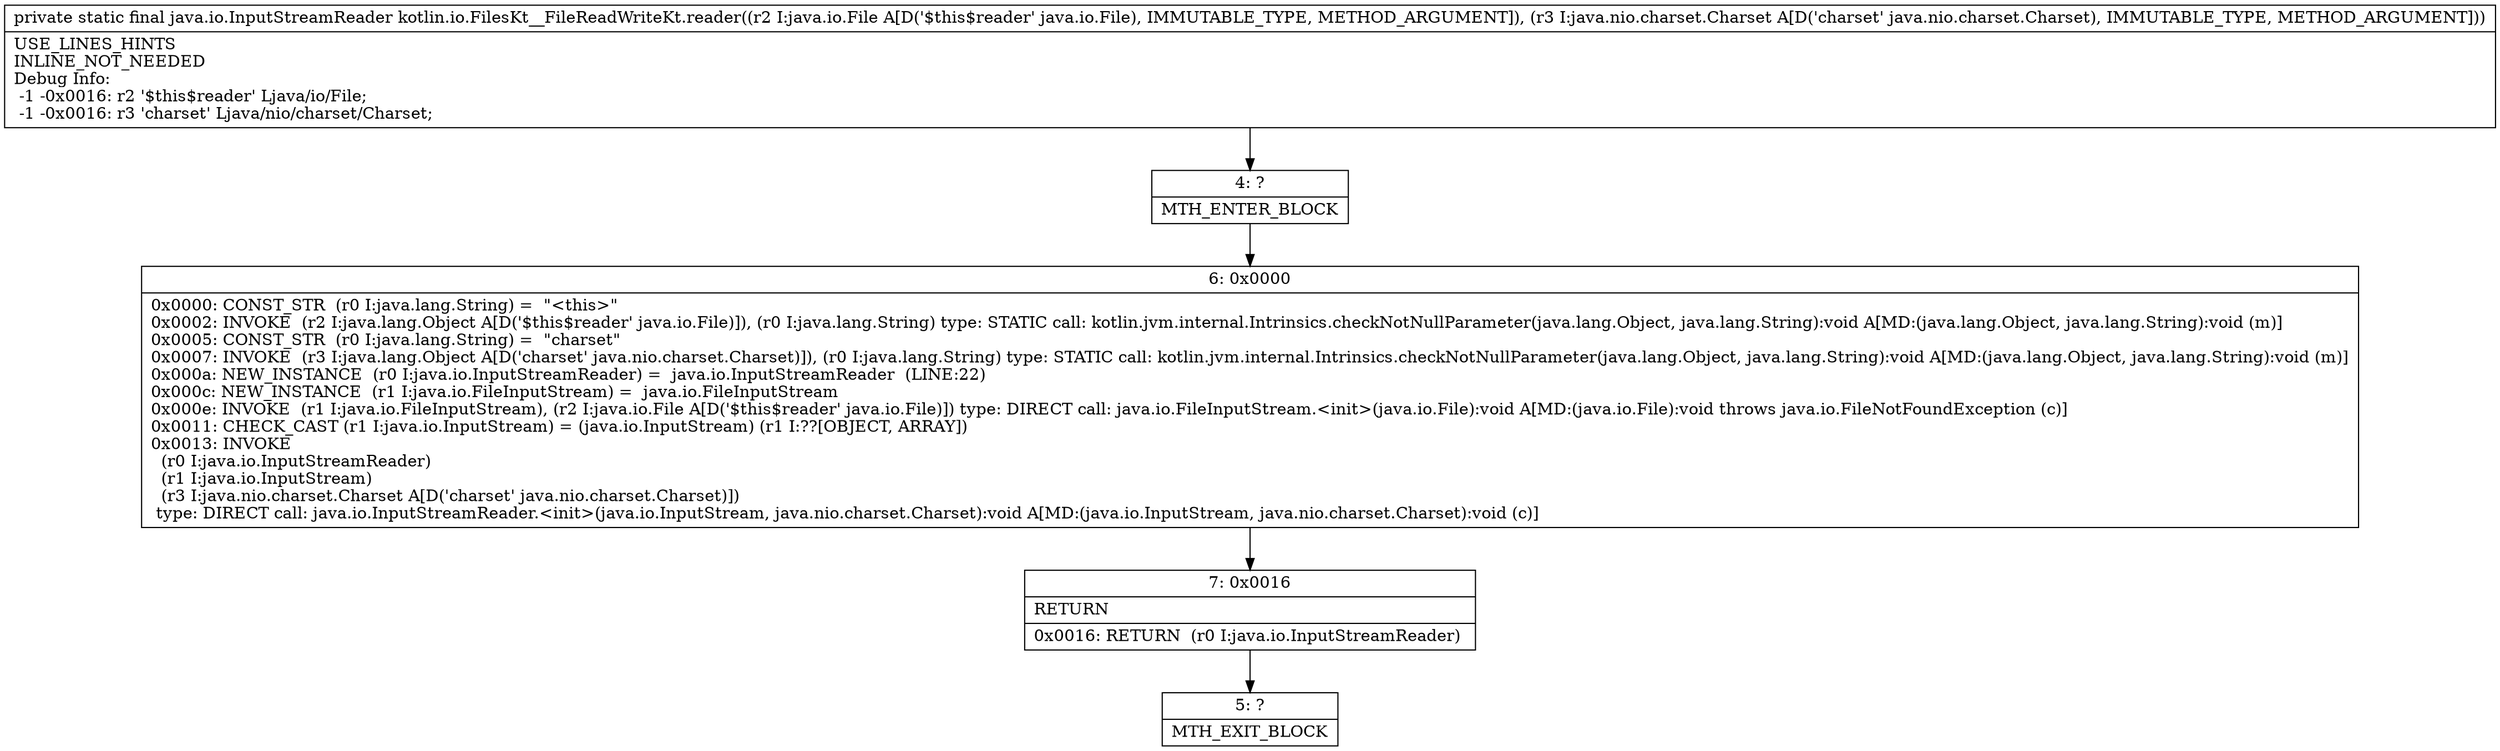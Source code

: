 digraph "CFG forkotlin.io.FilesKt__FileReadWriteKt.reader(Ljava\/io\/File;Ljava\/nio\/charset\/Charset;)Ljava\/io\/InputStreamReader;" {
Node_4 [shape=record,label="{4\:\ ?|MTH_ENTER_BLOCK\l}"];
Node_6 [shape=record,label="{6\:\ 0x0000|0x0000: CONST_STR  (r0 I:java.lang.String) =  \"\<this\>\" \l0x0002: INVOKE  (r2 I:java.lang.Object A[D('$this$reader' java.io.File)]), (r0 I:java.lang.String) type: STATIC call: kotlin.jvm.internal.Intrinsics.checkNotNullParameter(java.lang.Object, java.lang.String):void A[MD:(java.lang.Object, java.lang.String):void (m)]\l0x0005: CONST_STR  (r0 I:java.lang.String) =  \"charset\" \l0x0007: INVOKE  (r3 I:java.lang.Object A[D('charset' java.nio.charset.Charset)]), (r0 I:java.lang.String) type: STATIC call: kotlin.jvm.internal.Intrinsics.checkNotNullParameter(java.lang.Object, java.lang.String):void A[MD:(java.lang.Object, java.lang.String):void (m)]\l0x000a: NEW_INSTANCE  (r0 I:java.io.InputStreamReader) =  java.io.InputStreamReader  (LINE:22)\l0x000c: NEW_INSTANCE  (r1 I:java.io.FileInputStream) =  java.io.FileInputStream \l0x000e: INVOKE  (r1 I:java.io.FileInputStream), (r2 I:java.io.File A[D('$this$reader' java.io.File)]) type: DIRECT call: java.io.FileInputStream.\<init\>(java.io.File):void A[MD:(java.io.File):void throws java.io.FileNotFoundException (c)]\l0x0011: CHECK_CAST (r1 I:java.io.InputStream) = (java.io.InputStream) (r1 I:??[OBJECT, ARRAY]) \l0x0013: INVOKE  \l  (r0 I:java.io.InputStreamReader)\l  (r1 I:java.io.InputStream)\l  (r3 I:java.nio.charset.Charset A[D('charset' java.nio.charset.Charset)])\l type: DIRECT call: java.io.InputStreamReader.\<init\>(java.io.InputStream, java.nio.charset.Charset):void A[MD:(java.io.InputStream, java.nio.charset.Charset):void (c)]\l}"];
Node_7 [shape=record,label="{7\:\ 0x0016|RETURN\l|0x0016: RETURN  (r0 I:java.io.InputStreamReader) \l}"];
Node_5 [shape=record,label="{5\:\ ?|MTH_EXIT_BLOCK\l}"];
MethodNode[shape=record,label="{private static final java.io.InputStreamReader kotlin.io.FilesKt__FileReadWriteKt.reader((r2 I:java.io.File A[D('$this$reader' java.io.File), IMMUTABLE_TYPE, METHOD_ARGUMENT]), (r3 I:java.nio.charset.Charset A[D('charset' java.nio.charset.Charset), IMMUTABLE_TYPE, METHOD_ARGUMENT]))  | USE_LINES_HINTS\lINLINE_NOT_NEEDED\lDebug Info:\l  \-1 \-0x0016: r2 '$this$reader' Ljava\/io\/File;\l  \-1 \-0x0016: r3 'charset' Ljava\/nio\/charset\/Charset;\l}"];
MethodNode -> Node_4;Node_4 -> Node_6;
Node_6 -> Node_7;
Node_7 -> Node_5;
}

